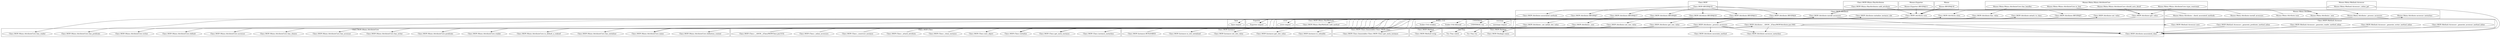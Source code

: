 digraph {
graph [overlap=false]
subgraph cluster_warnings {
	label="warnings";
	"warnings::import";
}
subgraph cluster_Moose_Exporter {
	label="Moose::Exporter";
	"Moose::Exporter::BEGIN@11";
}
subgraph cluster_Class_MOP_Mixin_HasMethods {
	label="Class::MOP::Mixin::HasMethods";
	"Class::MOP::Mixin::HasMethods::add_method";
}
subgraph cluster_Moose {
	label="Moose";
	"Moose::BEGIN@18";
}
subgraph cluster_Moose_Meta_Mixin_AttributeCore {
	label="Moose::Meta::Mixin::AttributeCore";
	"Moose::Meta::Mixin::AttributeCore::type_constraint";
	"Moose::Meta::Mixin::AttributeCore::should_auto_deref";
	"Moose::Meta::Mixin::AttributeCore::is_lazy";
	"Moose::Meta::Mixin::AttributeCore::has_handles";
}
subgraph cluster_Try_Tiny {
	label="Try::Tiny";
	"Try::Tiny::catch";
	"Try::Tiny::try";
}
subgraph cluster_Scalar_Util {
	label="Scalar::Util";
	"Scalar::Util::blessed";
	"Scalar::Util::weaken";
}
subgraph cluster_UNIVERSAL {
	label="UNIVERSAL";
	"UNIVERSAL::isa";
}
subgraph cluster_Class_MOP_Method_Accessor {
	label="Class::MOP::Method::Accessor";
	"Class::MOP::Method::Accessor::_generate_accessor_method_inline";
	"Class::MOP::Method::Accessor::_generate_writer_method_inline";
	"Class::MOP::Method::Accessor::_generate_reader_method_inline";
	"Class::MOP::Method::Accessor::new";
	"Class::MOP::Method::Accessor::_generate_predicate_method_inline";
}
subgraph cluster_base {
	label="base";
	"base::import";
}
subgraph cluster_strict {
	label="strict";
	"strict::import";
}
subgraph cluster_Class_MOP_Class {
	label="Class::MOP::Class";
	"Class::MOP::Class::_attach_attribute";
	"Class::MOP::Class::initialize";
	"Class::MOP::Class::_clone_instance";
	"Class::MOP::Class::instance_metaclass";
	"Class::MOP::Class::_construct_instance";
	"Class::MOP::Class::__ANON__[Class/MOP/Class.pm:515]";
	"Class::MOP::Class::get_meta_instance";
	"Class::MOP::Class::_inline_accessors";
	"Class::MOP::Class::new_object";
}
subgraph cluster_Class_MOP_Instance {
	label="Class::MOP::Instance";
	"Class::MOP::Instance::BUILDARGS";
	"Class::MOP::Instance::get_slot_value";
	"Class::MOP::Instance::set_slot_value";
	"Class::MOP::Instance::is_slot_initialized";
	"Class::MOP::Instance::is_inlinable";
}
subgraph cluster_Class_MOP {
	label="Class::MOP";
	"Class::MOP::BEGIN@19";
}
subgraph cluster_Exporter {
	label="Exporter";
	"Exporter::import";
}
subgraph cluster_Class_MOP_Class_Immutable_Class_MOP_Class {
	label="Class::MOP::Class::Immutable::Class::MOP::Class";
	"Class::MOP::Class::Immutable::Class::MOP::Class::get_meta_instance";
}
subgraph cluster_Class_MOP_Attribute {
	label="Class::MOP::Attribute";
	"Class::MOP::Attribute::attach_to_class";
	"Class::MOP::Attribute::BEGIN@5";
	"Class::MOP::Attribute::associated_methods";
	"Class::MOP::Attribute::_new";
	"Class::MOP::Attribute::associate_method";
	"Class::MOP::Attribute::has_value";
	"Class::MOP::Attribute::get_value";
	"Class::MOP::Attribute::BEGIN@17";
	"Class::MOP::Attribute::BEGIN@10";
	"Class::MOP::Attribute::__ANON__[Class/MOP/Attribute.pm:340]";
	"Class::MOP::Attribute::slots";
	"Class::MOP::Attribute::new";
	"Class::MOP::Attribute::set_value";
	"Class::MOP::Attribute::BEGIN@4";
	"Class::MOP::Attribute::associated_class";
	"Class::MOP::Attribute::BEGIN@11";
	"Class::MOP::Attribute::BEGIN@7";
	"Class::MOP::Attribute::set_raw_value";
	"Class::MOP::Attribute::accessor_metaclass";
	"Class::MOP::Attribute::install_accessors";
	"Class::MOP::Attribute::_set_initial_slot_value";
	"Class::MOP::Attribute::get_raw_value";
	"Class::MOP::Attribute::_process_accessors";
	"Class::MOP::Attribute::BEGIN@9";
	"Class::MOP::Attribute::initialize_instance_slot";
}
subgraph cluster_Class_MOP_Package {
	label="Class::MOP::Package";
	"Class::MOP::Package::name";
}
subgraph cluster_Moose_Meta_Attribute {
	label="Moose::Meta::Attribute";
	"Moose::Meta::Attribute::accessor_metaclass";
	"Moose::Meta::Attribute::_check_associated_methods";
	"Moose::Meta::Attribute::_new";
	"Moose::Meta::Attribute::install_accessors";
	"Moose::Meta::Attribute::new";
	"Moose::Meta::Attribute::_process_accessors";
}
subgraph cluster_Class_MOP_Mixin_AttributeCore {
	label="Class::MOP::Mixin::AttributeCore";
	"Class::MOP::Mixin::AttributeCore::definition_context";
	"Class::MOP::Mixin::AttributeCore::has_writer";
	"Class::MOP::Mixin::AttributeCore::predicate";
	"Class::MOP::Mixin::AttributeCore::reader";
	"Class::MOP::Mixin::AttributeCore::accessor";
	"Class::MOP::Mixin::AttributeCore::default";
	"Class::MOP::Mixin::AttributeCore::has_initializer";
	"Class::MOP::Mixin::AttributeCore::has_clearer";
	"Class::MOP::Mixin::AttributeCore::has_accessor";
	"Class::MOP::Mixin::AttributeCore::has_predicate";
	"Class::MOP::Mixin::AttributeCore::writer";
	"Class::MOP::Mixin::AttributeCore::name";
	"Class::MOP::Mixin::AttributeCore::has_reader";
	"Class::MOP::Mixin::AttributeCore::is_default_a_coderef";
}
subgraph cluster_Class_MOP_Mixin_HasAttributes {
	label="Class::MOP::Mixin::HasAttributes";
	"Class::MOP::Mixin::HasAttributes::add_attribute";
}
subgraph cluster_Moose_Meta_Method_Accessor {
	label="Moose::Meta::Method::Accessor";
	"Moose::Meta::Method::Accessor::_inline_get";
}
subgraph cluster_Class_MOP_Method {
	label="Class::MOP::Method";
	"Class::MOP::Method::wrap";
}
"Class::MOP::Attribute::install_accessors" -> "Class::MOP::Mixin::AttributeCore::predicate";
"Class::MOP::Attribute::new" -> "Class::MOP::Attribute::_new";
"Moose::Meta::Mixin::AttributeCore::has_handles" -> "Class::MOP::Attribute::has_value";
"Class::MOP::Attribute::_process_accessors" -> "Class::MOP::Instance::is_inlinable";
"Class::MOP::BEGIN@19" -> "Class::MOP::Attribute::BEGIN@10";
"Class::MOP::Attribute::_process_accessors" -> "Try::Tiny::try";
"Class::MOP::Class::_clone_instance" -> "Class::MOP::Attribute::set_value";
"Class::MOP::BEGIN@19" -> "Class::MOP::Attribute::BEGIN@11";
"Class::MOP::Attribute::_process_accessors" -> "Class::MOP::Method::wrap";
"Class::MOP::Attribute::BEGIN@10" -> "Exporter::import";
"Class::MOP::Attribute::BEGIN@11" -> "Exporter::import";
"Class::MOP::Attribute::BEGIN@9" -> "Exporter::import";
"Class::MOP::Attribute::install_accessors" -> "Class::MOP::Mixin::AttributeCore::has_predicate";
"Class::MOP::Attribute::_process_accessors" -> "Class::MOP::Class::instance_metaclass";
"Class::MOP::Attribute::install_accessors" -> "Moose::Meta::Attribute::_process_accessors";
"Class::MOP::Attribute::__ANON__[Class/MOP/Attribute.pm:340]" -> "Moose::Meta::Attribute::accessor_metaclass";
"Class::MOP::BEGIN@19" -> "Class::MOP::Attribute::BEGIN@7";
"Class::MOP::Attribute::install_accessors" -> "Class::MOP::Mixin::AttributeCore::has_clearer";
"Class::MOP::Attribute::install_accessors" -> "Class::MOP::Attribute::_process_accessors";
"Moose::Meta::Attribute::_process_accessors" -> "Class::MOP::Attribute::_process_accessors";
"Class::MOP::Attribute::_process_accessors" -> "Class::MOP::Attribute::associate_method";
"Class::MOP::Attribute::set_raw_value" -> "Class::MOP::Instance::set_slot_value";
"Class::MOP::Attribute::_set_initial_slot_value" -> "Class::MOP::Instance::set_slot_value";
"Class::MOP::Attribute::attach_to_class" -> "Scalar::Util::blessed";
"Class::MOP::Attribute::new" -> "Class::MOP::Mixin::AttributeCore::is_default_a_coderef";
"Class::MOP::Attribute::_process_accessors" -> "Class::MOP::Mixin::AttributeCore::definition_context";
"Class::MOP::Attribute::get_raw_value" -> "Class::MOP::Instance::get_slot_value";
"Class::MOP::Attribute::install_accessors" -> "Class::MOP::Mixin::AttributeCore::writer";
"Class::MOP::Instance::BUILDARGS" -> "Class::MOP::Attribute::slots";
"Moose::Meta::Method::Accessor::_inline_get" -> "Class::MOP::Attribute::slots";
"Try::Tiny::try" -> "Class::MOP::Attribute::__ANON__[Class/MOP/Attribute.pm:340]";
"Class::MOP::BEGIN@19" -> "Class::MOP::Attribute::BEGIN@4";
"Class::MOP::Attribute::install_accessors" -> "Class::MOP::Mixin::AttributeCore::reader";
"Class::MOP::Attribute::set_value" -> "Class::MOP::Attribute::set_raw_value";
"Class::MOP::Attribute::initialize_instance_slot" -> "Class::MOP::Mixin::AttributeCore::default";
"Class::MOP::Attribute::initialize_instance_slot" -> "Class::MOP::Attribute::_set_initial_slot_value";
"Class::MOP::Attribute::new" -> "Moose::Meta::Attribute::_new";
"Class::MOP::Attribute::get_value" -> "Class::MOP::Attribute::get_raw_value";
"Class::MOP::Class::_construct_instance" -> "Class::MOP::Attribute::initialize_instance_slot";
"Class::MOP::Attribute::_process_accessors" -> "Try::Tiny::catch";
"Class::MOP::Attribute::attach_to_class" -> "Scalar::Util::weaken";
"Class::MOP::Attribute::install_accessors" -> "Class::MOP::Mixin::AttributeCore::has_writer";
"Class::MOP::Attribute::_set_initial_slot_value" -> "Class::MOP::Mixin::AttributeCore::has_initializer";
"Class::MOP::Attribute::BEGIN@17" -> "base::import";
"Class::MOP::Attribute::install_accessors" -> "Class::MOP::Mixin::AttributeCore::has_accessor";
"Class::MOP::BEGIN@19" -> "Class::MOP::Attribute::BEGIN@17";
"Class::MOP::Attribute::attach_to_class" -> "UNIVERSAL::isa";
"Class::MOP::Method::Accessor::_generate_accessor_method_inline" -> "Class::MOP::Attribute::associated_class";
"Class::MOP::Method::Accessor::_generate_writer_method_inline" -> "Class::MOP::Attribute::associated_class";
"Class::MOP::Attribute::install_accessors" -> "Class::MOP::Attribute::associated_class";
"Moose::Meta::Attribute::_process_accessors" -> "Class::MOP::Attribute::associated_class";
"Class::MOP::Attribute::_process_accessors" -> "Class::MOP::Attribute::associated_class";
"Moose::Meta::Method::Accessor::_inline_get" -> "Class::MOP::Attribute::associated_class";
"Class::MOP::Method::Accessor::_generate_reader_method_inline" -> "Class::MOP::Attribute::associated_class";
"Class::MOP::Attribute::__ANON__[Class/MOP/Attribute.pm:340]" -> "Class::MOP::Attribute::associated_class";
"Class::MOP::Method::Accessor::_generate_predicate_method_inline" -> "Class::MOP::Attribute::associated_class";
"Class::MOP::Attribute::install_accessors" -> "Class::MOP::Mixin::AttributeCore::has_reader";
"Class::MOP::Attribute::set_raw_value" -> "Class::MOP::Class::Immutable::Class::MOP::Class::get_meta_instance";
"Class::MOP::Attribute::has_value" -> "Class::MOP::Class::Immutable::Class::MOP::Class::get_meta_instance";
"Class::MOP::Attribute::get_raw_value" -> "Class::MOP::Class::Immutable::Class::MOP::Class::get_meta_instance";
"Class::MOP::Attribute::_process_accessors" -> "Class::MOP::Attribute::accessor_metaclass";
"Class::MOP::Attribute::__ANON__[Class/MOP/Attribute.pm:340]" -> "Class::MOP::Attribute::accessor_metaclass";
"Class::MOP::Attribute::BEGIN@5" -> "warnings::import";
"Class::MOP::Attribute::install_accessors" -> "Class::MOP::Mixin::HasMethods::add_method";
"Class::MOP::Attribute::_new" -> "Class::MOP::Class::new_object";
"Class::MOP::Class::_attach_attribute" -> "Class::MOP::Attribute::attach_to_class";
"Moose::Exporter::BEGIN@11" -> "Class::MOP::Attribute::new";
"Moose::BEGIN@18" -> "Class::MOP::Attribute::new";
"Class::MOP::Mixin::HasAttributes::add_attribute" -> "Class::MOP::Attribute::new";
"Moose::Meta::Attribute::new" -> "Class::MOP::Attribute::new";
"Class::MOP::Attribute::set_raw_value" -> "Class::MOP::Mixin::AttributeCore::name";
"Class::MOP::Attribute::_set_initial_slot_value" -> "Class::MOP::Mixin::AttributeCore::name";
"Class::MOP::Attribute::has_value" -> "Class::MOP::Mixin::AttributeCore::name";
"Class::MOP::Attribute::get_raw_value" -> "Class::MOP::Mixin::AttributeCore::name";
"Class::MOP::Attribute::__ANON__[Class/MOP/Attribute.pm:340]" -> "Class::MOP::Mixin::AttributeCore::name";
"Class::MOP::Attribute::slots" -> "Class::MOP::Mixin::AttributeCore::name";
"Class::MOP::Class::__ANON__[Class/MOP/Class.pm:515]" -> "Class::MOP::Attribute::install_accessors";
"Moose::Meta::Attribute::install_accessors" -> "Class::MOP::Attribute::install_accessors";
"Class::MOP::Class::_inline_accessors" -> "Class::MOP::Attribute::install_accessors";
"Class::MOP::Attribute::has_value" -> "Class::MOP::Instance::is_slot_initialized";
"Class::MOP::BEGIN@19" -> "Class::MOP::Attribute::BEGIN@9";
"Class::MOP::Attribute::__ANON__[Class/MOP/Attribute.pm:340]" -> "Class::MOP::Package::name";
"Class::MOP::Attribute::_process_accessors" -> "Class::MOP::Package::name";
"Moose::Meta::Attribute::_check_associated_methods" -> "Class::MOP::Attribute::associated_methods";
"Class::MOP::BEGIN@19" -> "Class::MOP::Attribute::BEGIN@5";
"Class::MOP::Attribute::_new" -> "Class::MOP::Class::initialize";
"Class::MOP::Attribute::has_value" -> "Class::MOP::Class::initialize";
"Class::MOP::Attribute::set_raw_value" -> "Class::MOP::Class::initialize";
"Class::MOP::Attribute::get_raw_value" -> "Class::MOP::Class::initialize";
"Moose::Meta::Mixin::AttributeCore::should_auto_deref" -> "Class::MOP::Attribute::get_value";
"Moose::Meta::Mixin::AttributeCore::type_constraint" -> "Class::MOP::Attribute::get_value";
"Moose::Meta::Mixin::AttributeCore::is_lazy" -> "Class::MOP::Attribute::get_value";
"Class::MOP::Attribute::set_raw_value" -> "Class::MOP::Class::get_meta_instance";
"Class::MOP::Attribute::has_value" -> "Class::MOP::Class::get_meta_instance";
"Class::MOP::Attribute::get_raw_value" -> "Class::MOP::Class::get_meta_instance";
"Class::MOP::Attribute::install_accessors" -> "Class::MOP::Mixin::AttributeCore::accessor";
"Class::MOP::Attribute::BEGIN@4" -> "strict::import";
"Class::MOP::Attribute::__ANON__[Class/MOP/Attribute.pm:340]" -> "Class::MOP::Method::Accessor::new";
}
